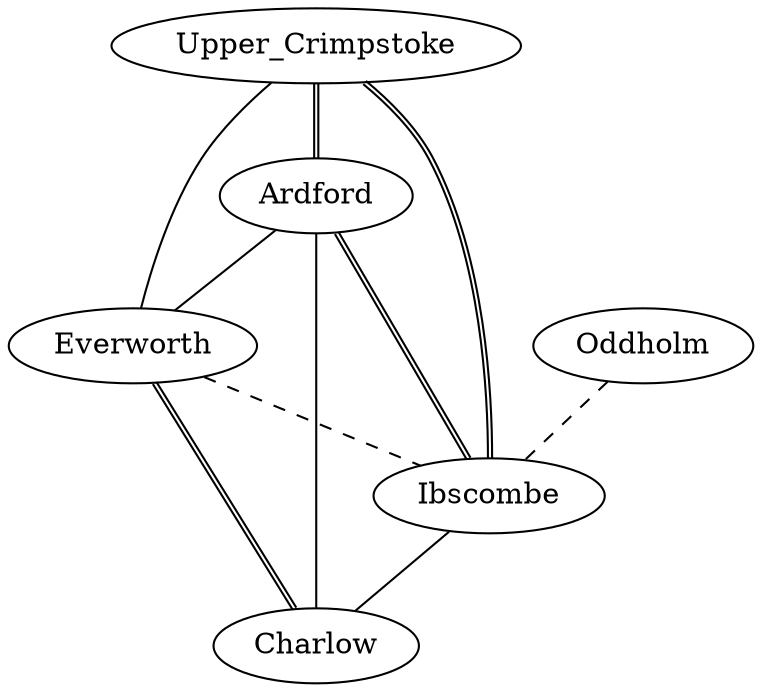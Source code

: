 graph Towns {
    Ardford
    Oddholm
    Ibscombe
    Upper_Crimpstoke
    Charlow
    Everworth
    Charlow -- Ardford 
    Ibscombe -- Charlow 
    Ardford -- Everworth 
    Ibscombe -- Ardford [color="black:black"]
    Upper_Crimpstoke -- Ibscombe [color="black:black"]
    Charlow -- Everworth [color="black:black"]
    Upper_Crimpstoke -- Ardford [color="black:black"]
    Upper_Crimpstoke -- Everworth 
    Oddholm -- Ibscombe [style="dashed"]
    Everworth -- Ibscombe [style="dashed"]
}
